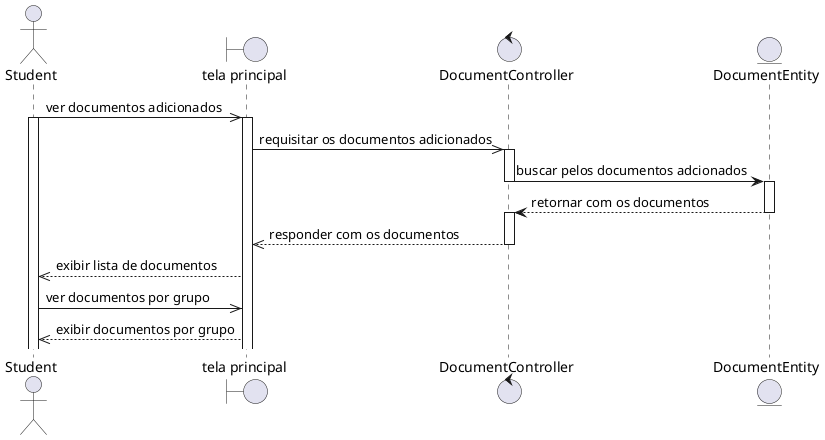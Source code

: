 @startuml
actor Student
boundary "tela principal" as home
control DocumentController 
entity DocumentEntity

Student ->> home: ver documentos adicionados
activate Student
activate home
home ->> DocumentController: requisitar os documentos adicionados
activate DocumentController
DocumentController -> DocumentEntity: buscar pelos documentos adcionados
deactivate DocumentController
activate DocumentEntity
DocumentEntity --> DocumentController: retornar com os documentos
deactivate DocumentEntity
activate DocumentController
DocumentController -->> home: responder com os documentos
deactivate DocumentController
home -->> Student: exibir lista de documentos
Student ->> home: ver documentos por grupo
home -->> Student: exibir documentos por grupo
@enduml